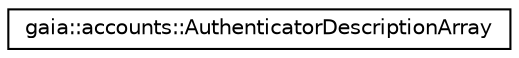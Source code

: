 digraph G
{
  edge [fontname="Helvetica",fontsize="10",labelfontname="Helvetica",labelfontsize="10"];
  node [fontname="Helvetica",fontsize="10",shape=record];
  rankdir=LR;
  Node1 [label="gaia::accounts::AuthenticatorDescriptionArray",height=0.2,width=0.4,color="black", fillcolor="white", style="filled",URL="$d9/df7/classgaia_1_1accounts_1_1_authenticator_description_array.html"];
}
